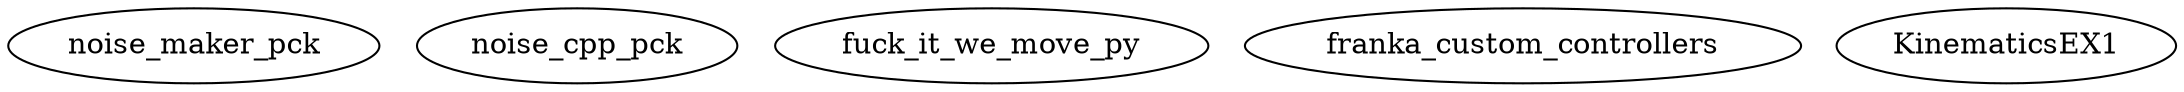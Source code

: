 digraph graphname {
  "noise_maker_pck";
  "noise_cpp_pck";
  "fuck_it_we_move_py";
  "franka_custom_controllers";
  "KinematicsEX1";
}
